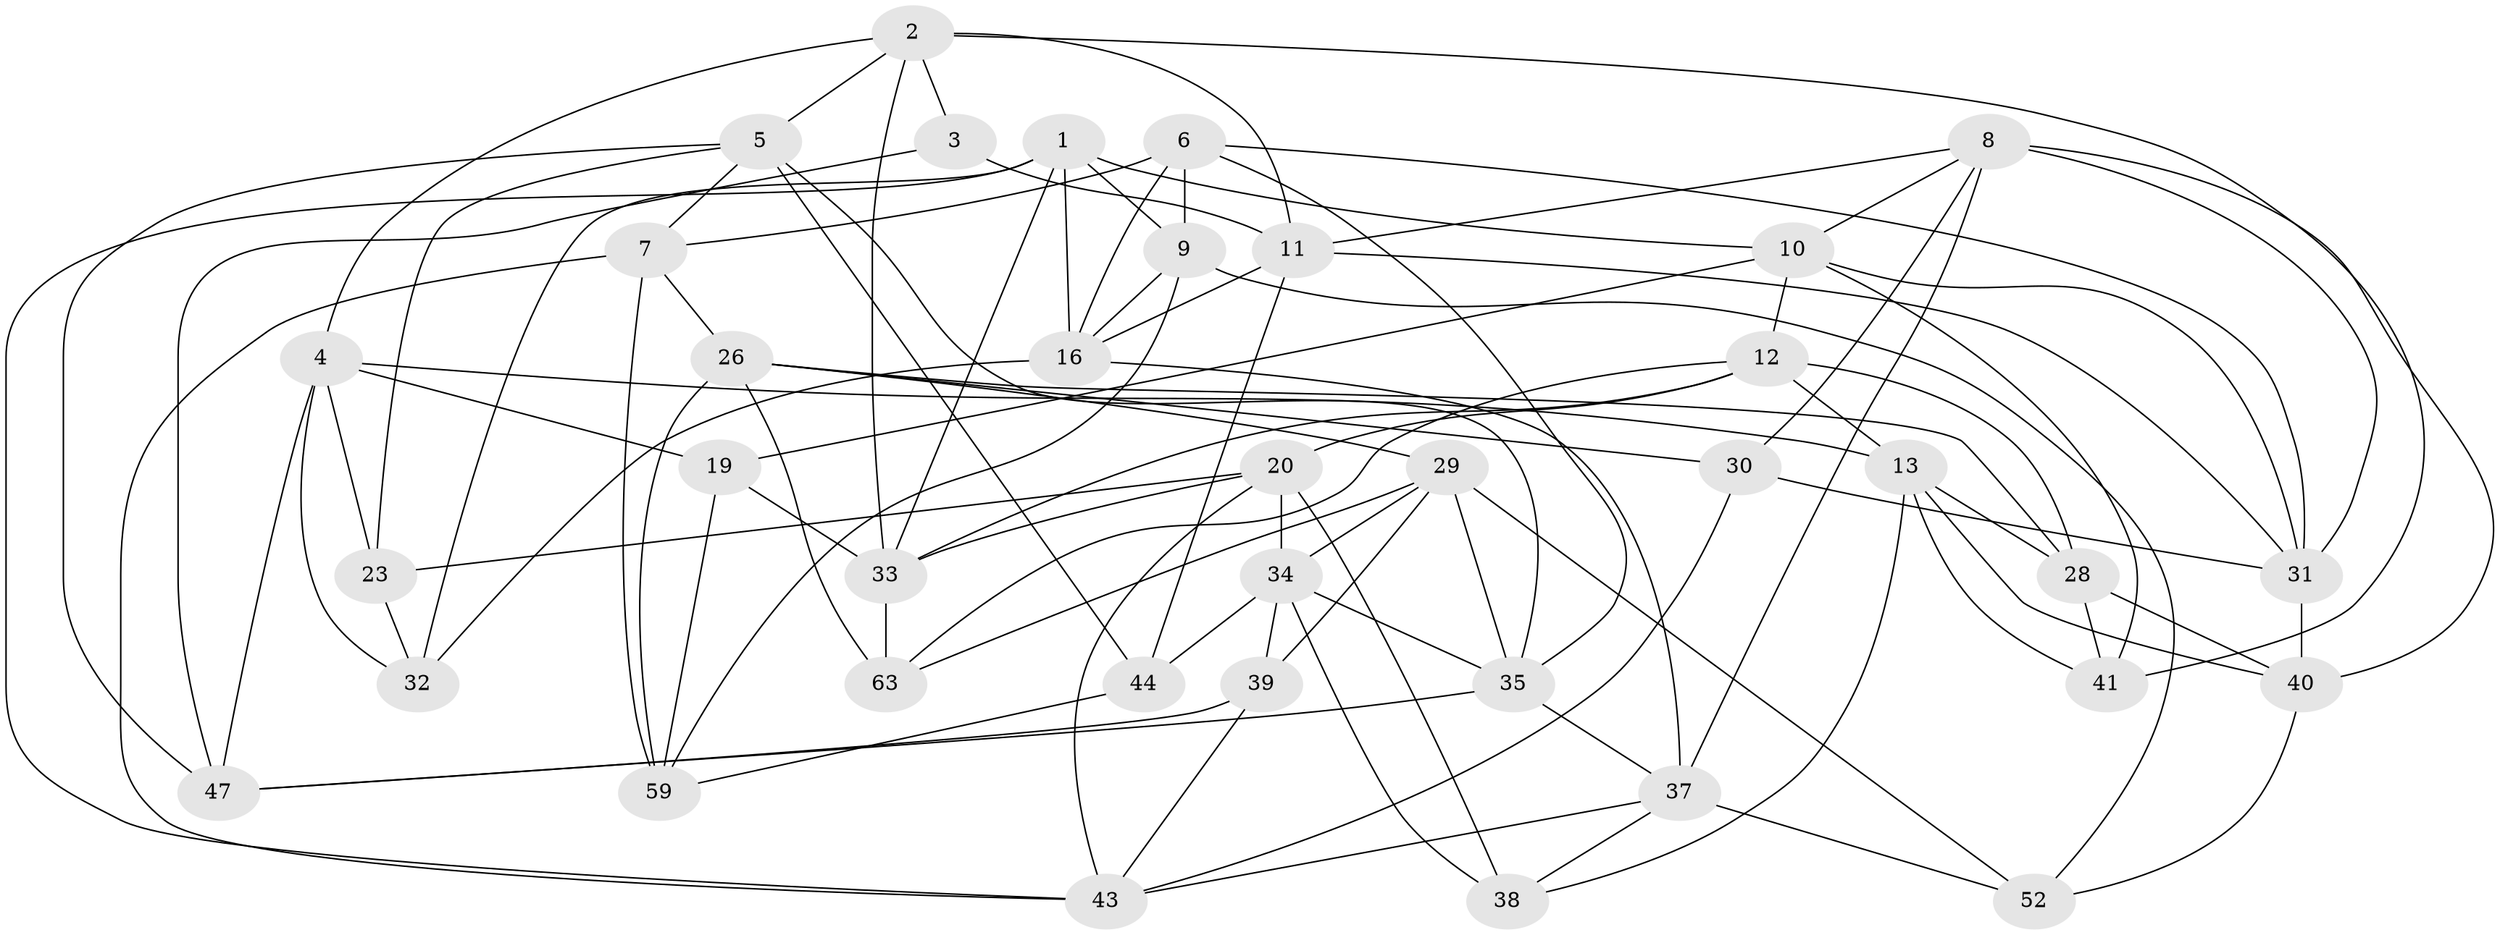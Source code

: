 // original degree distribution, {4: 1.0}
// Generated by graph-tools (version 1.1) at 2025/11/02/27/25 16:11:49]
// undirected, 37 vertices, 96 edges
graph export_dot {
graph [start="1"]
  node [color=gray90,style=filled];
  1 [super="+17"];
  2 [super="+61"];
  3;
  4 [super="+62"];
  5 [super="+18"];
  6 [super="+15"];
  7 [super="+45"];
  8 [super="+54"];
  9 [super="+22"];
  10 [super="+21"];
  11 [super="+14"];
  12 [super="+36"];
  13 [super="+25"];
  16 [super="+58"];
  19;
  20 [super="+24"];
  23;
  26 [super="+27"];
  28 [super="+51"];
  29 [super="+55"];
  30;
  31 [super="+49"];
  32;
  33 [super="+57"];
  34 [super="+50"];
  35 [super="+48"];
  37 [super="+42"];
  38;
  39;
  40 [super="+53"];
  41;
  43 [super="+46"];
  44;
  47 [super="+56"];
  52;
  59 [super="+60"];
  63;
  1 -- 9;
  1 -- 33;
  1 -- 16;
  1 -- 32;
  1 -- 10;
  1 -- 43;
  2 -- 33;
  2 -- 3;
  2 -- 11;
  2 -- 41;
  2 -- 4;
  2 -- 5;
  3 -- 47 [weight=2];
  3 -- 11;
  4 -- 32;
  4 -- 13;
  4 -- 19;
  4 -- 47;
  4 -- 23;
  5 -- 35;
  5 -- 7;
  5 -- 47;
  5 -- 44;
  5 -- 23;
  6 -- 16;
  6 -- 9 [weight=2];
  6 -- 35;
  6 -- 31;
  6 -- 7;
  7 -- 59 [weight=2];
  7 -- 26;
  7 -- 43;
  8 -- 40;
  8 -- 31;
  8 -- 37;
  8 -- 10;
  8 -- 11;
  8 -- 30;
  9 -- 59;
  9 -- 16;
  9 -- 52;
  10 -- 19;
  10 -- 41;
  10 -- 12;
  10 -- 31;
  11 -- 44;
  11 -- 16;
  11 -- 31;
  12 -- 20;
  12 -- 13;
  12 -- 63;
  12 -- 33;
  12 -- 28;
  13 -- 41;
  13 -- 40;
  13 -- 28;
  13 -- 38;
  16 -- 32;
  16 -- 37;
  19 -- 33;
  19 -- 59;
  20 -- 23;
  20 -- 34;
  20 -- 43;
  20 -- 38;
  20 -- 33;
  23 -- 32;
  26 -- 63;
  26 -- 59;
  26 -- 28;
  26 -- 30;
  26 -- 29;
  28 -- 40 [weight=2];
  28 -- 41;
  29 -- 63;
  29 -- 39;
  29 -- 35;
  29 -- 34;
  29 -- 52;
  30 -- 31;
  30 -- 43;
  31 -- 40;
  33 -- 63;
  34 -- 38;
  34 -- 39;
  34 -- 35;
  34 -- 44;
  35 -- 37;
  35 -- 47;
  37 -- 52;
  37 -- 38;
  37 -- 43;
  39 -- 43;
  39 -- 47;
  40 -- 52;
  44 -- 59;
}

